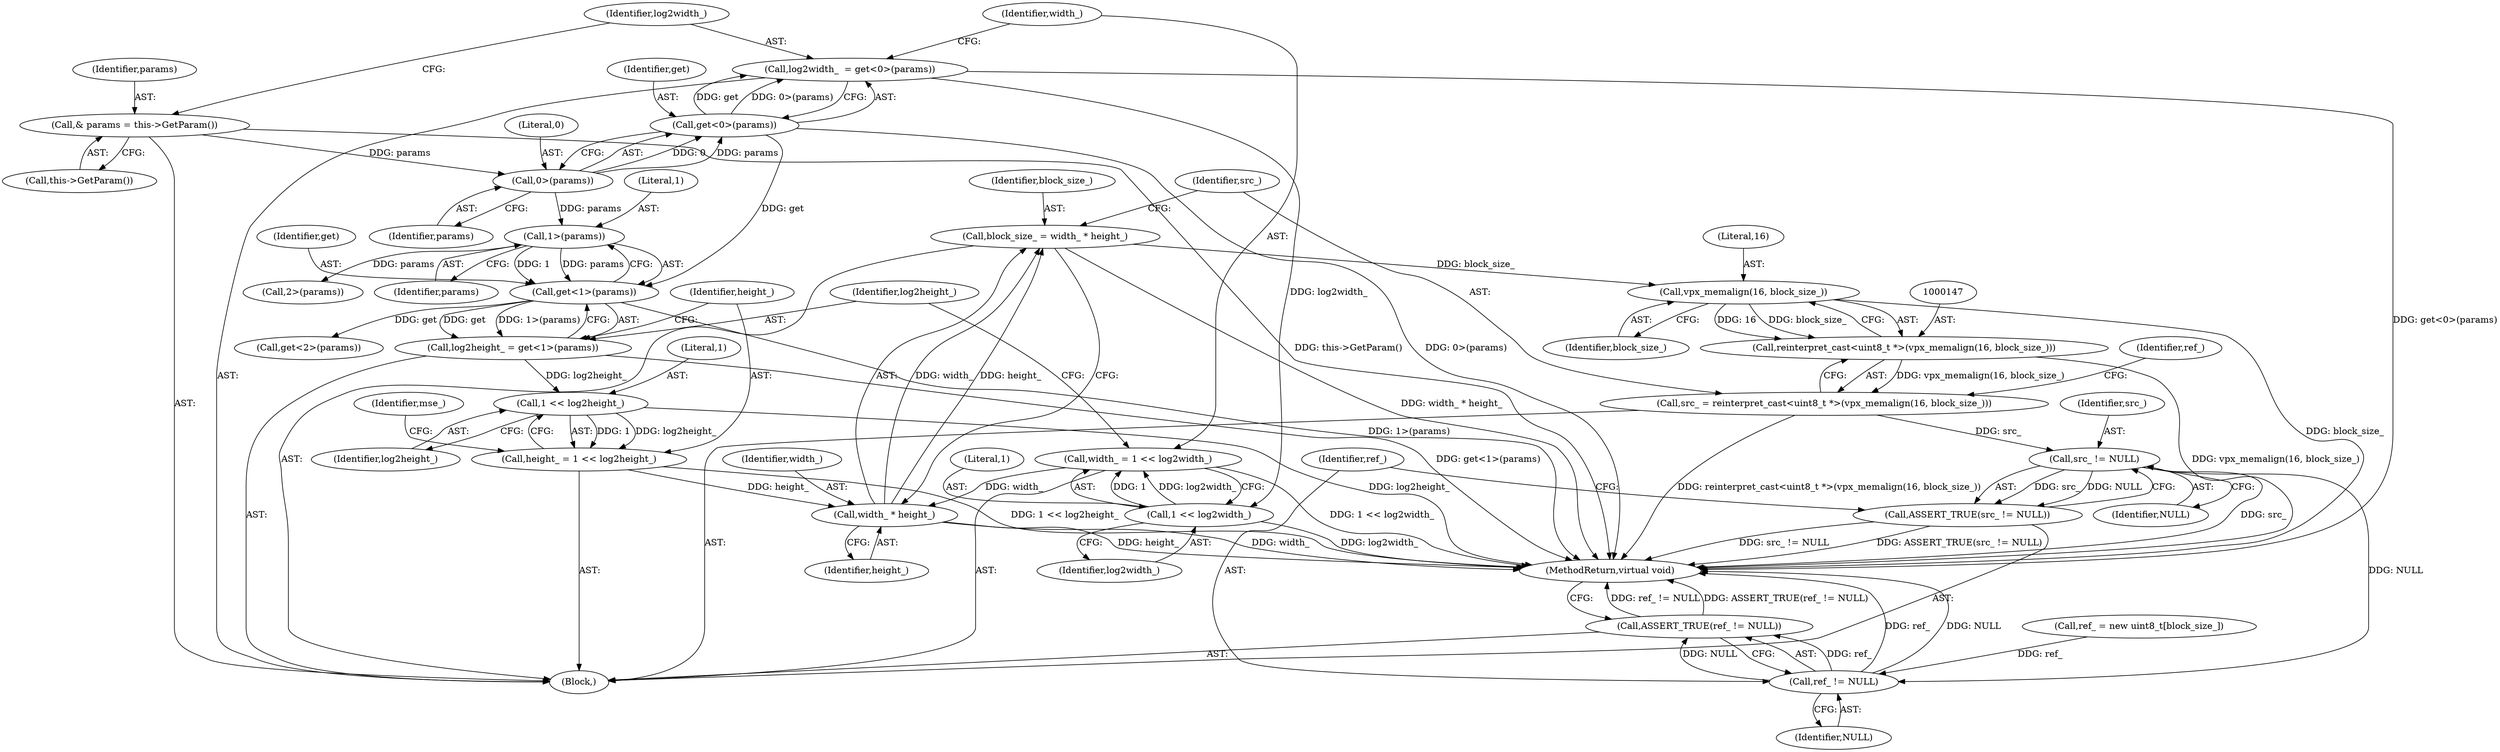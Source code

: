 digraph "0_Android_5a9753fca56f0eeb9f61e342b2fccffc364f9426_115@API" {
"1000148" [label="(Call,vpx_memalign(16, block_size_))"];
"1000139" [label="(Call,block_size_ = width_ * height_)"];
"1000141" [label="(Call,width_ * height_)"];
"1000113" [label="(Call,width_ = 1 << log2width_)"];
"1000115" [label="(Call,1 << log2width_)"];
"1000106" [label="(Call,log2width_  = get<0>(params))"];
"1000108" [label="(Call,get<0>(params))"];
"1000110" [label="(Call,0>(params))"];
"1000103" [label="(Call,& params = this->GetParam())"];
"1000125" [label="(Call,height_ = 1 << log2height_)"];
"1000127" [label="(Call,1 << log2height_)"];
"1000118" [label="(Call,log2height_ = get<1>(params))"];
"1000120" [label="(Call,get<1>(params))"];
"1000122" [label="(Call,1>(params))"];
"1000146" [label="(Call,reinterpret_cast<uint8_t *>(vpx_memalign(16, block_size_)))"];
"1000144" [label="(Call,src_ = reinterpret_cast<uint8_t *>(vpx_memalign(16, block_size_)))"];
"1000156" [label="(Call,src_ != NULL)"];
"1000155" [label="(Call,ASSERT_TRUE(src_ != NULL))"];
"1000160" [label="(Call,ref_ != NULL)"];
"1000159" [label="(Call,ASSERT_TRUE(ref_ != NULL))"];
"1000131" [label="(Identifier,mse_)"];
"1000123" [label="(Literal,1)"];
"1000145" [label="(Identifier,src_)"];
"1000117" [label="(Identifier,log2width_)"];
"1000103" [label="(Call,& params = this->GetParam())"];
"1000159" [label="(Call,ASSERT_TRUE(ref_ != NULL))"];
"1000141" [label="(Call,width_ * height_)"];
"1000111" [label="(Literal,0)"];
"1000104" [label="(Identifier,params)"];
"1000151" [label="(Call,ref_ = new uint8_t[block_size_])"];
"1000143" [label="(Identifier,height_)"];
"1000118" [label="(Call,log2height_ = get<1>(params))"];
"1000155" [label="(Call,ASSERT_TRUE(src_ != NULL))"];
"1000120" [label="(Call,get<1>(params))"];
"1000150" [label="(Identifier,block_size_)"];
"1000152" [label="(Identifier,ref_)"];
"1000106" [label="(Call,log2width_  = get<0>(params))"];
"1000101" [label="(Block,)"];
"1000156" [label="(Call,src_ != NULL)"];
"1000163" [label="(MethodReturn,virtual void)"];
"1000140" [label="(Identifier,block_size_)"];
"1000125" [label="(Call,height_ = 1 << log2height_)"];
"1000115" [label="(Call,1 << log2width_)"];
"1000162" [label="(Identifier,NULL)"];
"1000121" [label="(Identifier,get)"];
"1000132" [label="(Call,get<2>(params))"];
"1000160" [label="(Call,ref_ != NULL)"];
"1000127" [label="(Call,1 << log2height_)"];
"1000134" [label="(Call,2>(params))"];
"1000128" [label="(Literal,1)"];
"1000126" [label="(Identifier,height_)"];
"1000110" [label="(Call,0>(params))"];
"1000158" [label="(Identifier,NULL)"];
"1000114" [label="(Identifier,width_)"];
"1000109" [label="(Identifier,get)"];
"1000113" [label="(Call,width_ = 1 << log2width_)"];
"1000122" [label="(Call,1>(params))"];
"1000105" [label="(Call,this->GetParam())"];
"1000157" [label="(Identifier,src_)"];
"1000139" [label="(Call,block_size_ = width_ * height_)"];
"1000144" [label="(Call,src_ = reinterpret_cast<uint8_t *>(vpx_memalign(16, block_size_)))"];
"1000149" [label="(Literal,16)"];
"1000119" [label="(Identifier,log2height_)"];
"1000112" [label="(Identifier,params)"];
"1000146" [label="(Call,reinterpret_cast<uint8_t *>(vpx_memalign(16, block_size_)))"];
"1000142" [label="(Identifier,width_)"];
"1000116" [label="(Literal,1)"];
"1000108" [label="(Call,get<0>(params))"];
"1000107" [label="(Identifier,log2width_)"];
"1000161" [label="(Identifier,ref_)"];
"1000148" [label="(Call,vpx_memalign(16, block_size_))"];
"1000129" [label="(Identifier,log2height_)"];
"1000124" [label="(Identifier,params)"];
"1000148" -> "1000146"  [label="AST: "];
"1000148" -> "1000150"  [label="CFG: "];
"1000149" -> "1000148"  [label="AST: "];
"1000150" -> "1000148"  [label="AST: "];
"1000146" -> "1000148"  [label="CFG: "];
"1000148" -> "1000163"  [label="DDG: block_size_"];
"1000148" -> "1000146"  [label="DDG: 16"];
"1000148" -> "1000146"  [label="DDG: block_size_"];
"1000139" -> "1000148"  [label="DDG: block_size_"];
"1000139" -> "1000101"  [label="AST: "];
"1000139" -> "1000141"  [label="CFG: "];
"1000140" -> "1000139"  [label="AST: "];
"1000141" -> "1000139"  [label="AST: "];
"1000145" -> "1000139"  [label="CFG: "];
"1000139" -> "1000163"  [label="DDG: width_ * height_"];
"1000141" -> "1000139"  [label="DDG: width_"];
"1000141" -> "1000139"  [label="DDG: height_"];
"1000141" -> "1000143"  [label="CFG: "];
"1000142" -> "1000141"  [label="AST: "];
"1000143" -> "1000141"  [label="AST: "];
"1000141" -> "1000163"  [label="DDG: width_"];
"1000141" -> "1000163"  [label="DDG: height_"];
"1000113" -> "1000141"  [label="DDG: width_"];
"1000125" -> "1000141"  [label="DDG: height_"];
"1000113" -> "1000101"  [label="AST: "];
"1000113" -> "1000115"  [label="CFG: "];
"1000114" -> "1000113"  [label="AST: "];
"1000115" -> "1000113"  [label="AST: "];
"1000119" -> "1000113"  [label="CFG: "];
"1000113" -> "1000163"  [label="DDG: 1 << log2width_"];
"1000115" -> "1000113"  [label="DDG: 1"];
"1000115" -> "1000113"  [label="DDG: log2width_"];
"1000115" -> "1000117"  [label="CFG: "];
"1000116" -> "1000115"  [label="AST: "];
"1000117" -> "1000115"  [label="AST: "];
"1000115" -> "1000163"  [label="DDG: log2width_"];
"1000106" -> "1000115"  [label="DDG: log2width_"];
"1000106" -> "1000101"  [label="AST: "];
"1000106" -> "1000108"  [label="CFG: "];
"1000107" -> "1000106"  [label="AST: "];
"1000108" -> "1000106"  [label="AST: "];
"1000114" -> "1000106"  [label="CFG: "];
"1000106" -> "1000163"  [label="DDG: get<0>(params)"];
"1000108" -> "1000106"  [label="DDG: get"];
"1000108" -> "1000106"  [label="DDG: 0>(params)"];
"1000108" -> "1000110"  [label="CFG: "];
"1000109" -> "1000108"  [label="AST: "];
"1000110" -> "1000108"  [label="AST: "];
"1000108" -> "1000163"  [label="DDG: 0>(params)"];
"1000110" -> "1000108"  [label="DDG: 0"];
"1000110" -> "1000108"  [label="DDG: params"];
"1000108" -> "1000120"  [label="DDG: get"];
"1000110" -> "1000112"  [label="CFG: "];
"1000111" -> "1000110"  [label="AST: "];
"1000112" -> "1000110"  [label="AST: "];
"1000103" -> "1000110"  [label="DDG: params"];
"1000110" -> "1000122"  [label="DDG: params"];
"1000103" -> "1000101"  [label="AST: "];
"1000103" -> "1000105"  [label="CFG: "];
"1000104" -> "1000103"  [label="AST: "];
"1000105" -> "1000103"  [label="AST: "];
"1000107" -> "1000103"  [label="CFG: "];
"1000103" -> "1000163"  [label="DDG: this->GetParam()"];
"1000125" -> "1000101"  [label="AST: "];
"1000125" -> "1000127"  [label="CFG: "];
"1000126" -> "1000125"  [label="AST: "];
"1000127" -> "1000125"  [label="AST: "];
"1000131" -> "1000125"  [label="CFG: "];
"1000125" -> "1000163"  [label="DDG: 1 << log2height_"];
"1000127" -> "1000125"  [label="DDG: 1"];
"1000127" -> "1000125"  [label="DDG: log2height_"];
"1000127" -> "1000129"  [label="CFG: "];
"1000128" -> "1000127"  [label="AST: "];
"1000129" -> "1000127"  [label="AST: "];
"1000127" -> "1000163"  [label="DDG: log2height_"];
"1000118" -> "1000127"  [label="DDG: log2height_"];
"1000118" -> "1000101"  [label="AST: "];
"1000118" -> "1000120"  [label="CFG: "];
"1000119" -> "1000118"  [label="AST: "];
"1000120" -> "1000118"  [label="AST: "];
"1000126" -> "1000118"  [label="CFG: "];
"1000118" -> "1000163"  [label="DDG: get<1>(params)"];
"1000120" -> "1000118"  [label="DDG: get"];
"1000120" -> "1000118"  [label="DDG: 1>(params)"];
"1000120" -> "1000122"  [label="CFG: "];
"1000121" -> "1000120"  [label="AST: "];
"1000122" -> "1000120"  [label="AST: "];
"1000120" -> "1000163"  [label="DDG: 1>(params)"];
"1000122" -> "1000120"  [label="DDG: 1"];
"1000122" -> "1000120"  [label="DDG: params"];
"1000120" -> "1000132"  [label="DDG: get"];
"1000122" -> "1000124"  [label="CFG: "];
"1000123" -> "1000122"  [label="AST: "];
"1000124" -> "1000122"  [label="AST: "];
"1000122" -> "1000134"  [label="DDG: params"];
"1000146" -> "1000144"  [label="AST: "];
"1000147" -> "1000146"  [label="AST: "];
"1000144" -> "1000146"  [label="CFG: "];
"1000146" -> "1000163"  [label="DDG: vpx_memalign(16, block_size_)"];
"1000146" -> "1000144"  [label="DDG: vpx_memalign(16, block_size_)"];
"1000144" -> "1000101"  [label="AST: "];
"1000145" -> "1000144"  [label="AST: "];
"1000152" -> "1000144"  [label="CFG: "];
"1000144" -> "1000163"  [label="DDG: reinterpret_cast<uint8_t *>(vpx_memalign(16, block_size_))"];
"1000144" -> "1000156"  [label="DDG: src_"];
"1000156" -> "1000155"  [label="AST: "];
"1000156" -> "1000158"  [label="CFG: "];
"1000157" -> "1000156"  [label="AST: "];
"1000158" -> "1000156"  [label="AST: "];
"1000155" -> "1000156"  [label="CFG: "];
"1000156" -> "1000163"  [label="DDG: src_"];
"1000156" -> "1000155"  [label="DDG: src_"];
"1000156" -> "1000155"  [label="DDG: NULL"];
"1000156" -> "1000160"  [label="DDG: NULL"];
"1000155" -> "1000101"  [label="AST: "];
"1000161" -> "1000155"  [label="CFG: "];
"1000155" -> "1000163"  [label="DDG: ASSERT_TRUE(src_ != NULL)"];
"1000155" -> "1000163"  [label="DDG: src_ != NULL"];
"1000160" -> "1000159"  [label="AST: "];
"1000160" -> "1000162"  [label="CFG: "];
"1000161" -> "1000160"  [label="AST: "];
"1000162" -> "1000160"  [label="AST: "];
"1000159" -> "1000160"  [label="CFG: "];
"1000160" -> "1000163"  [label="DDG: ref_"];
"1000160" -> "1000163"  [label="DDG: NULL"];
"1000160" -> "1000159"  [label="DDG: ref_"];
"1000160" -> "1000159"  [label="DDG: NULL"];
"1000151" -> "1000160"  [label="DDG: ref_"];
"1000159" -> "1000101"  [label="AST: "];
"1000163" -> "1000159"  [label="CFG: "];
"1000159" -> "1000163"  [label="DDG: ref_ != NULL"];
"1000159" -> "1000163"  [label="DDG: ASSERT_TRUE(ref_ != NULL)"];
}
